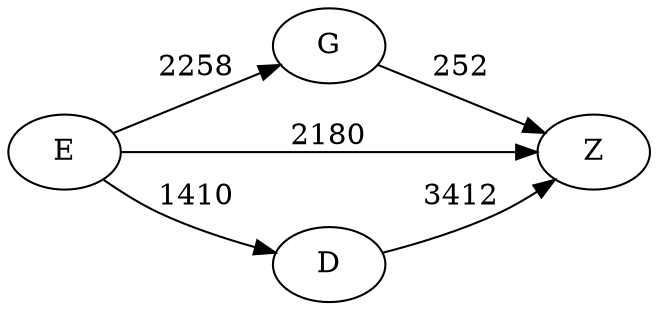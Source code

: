 digraph G {
	rankdir=LR size="8,5"
	E
	G
	E -> G [label=2258]
	E
	Z
	E -> Z [label=2180]
	E
	D
	E -> D [label=1410]
	G
	Z
	G -> Z [label=252]
	D
	Z
	D -> Z [label=3412]
}
